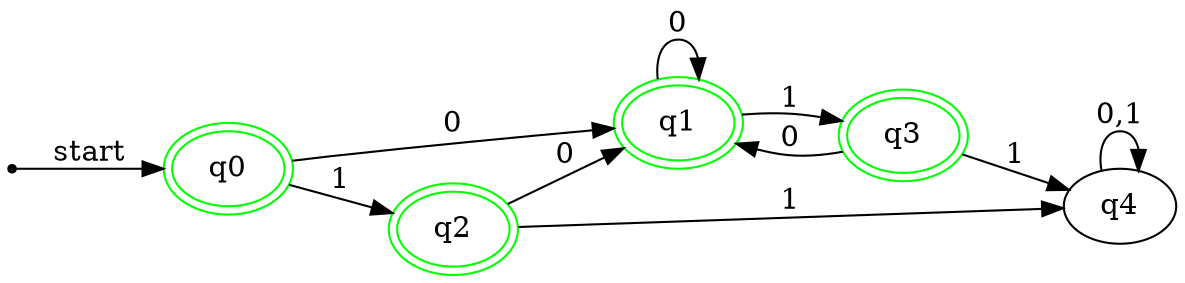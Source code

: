 strict digraph "" {
	graph [rankdir=LR];
	q0	[color="green:green",
		peripheries=2];
	q1	[color="green:green",
		peripheries=2];
	q0 -> q1	[label=0];
	q2	[color="green:green",
		peripheries=2];
	q0 -> q2	[label=1];
	qi	[shape=point];
	qi -> q0	[label=start];
	q1 -> q1	[label=0];
	q3	[color="green:green",
		peripheries=2];
	q1 -> q3	[label=1];
	q2 -> q1	[label=0];
	q2 -> q4	[label=1];
	q3 -> q1	[label=0];
	q3 -> q4	[label=1];
	q4 -> q4	[label="0,1"];
}

